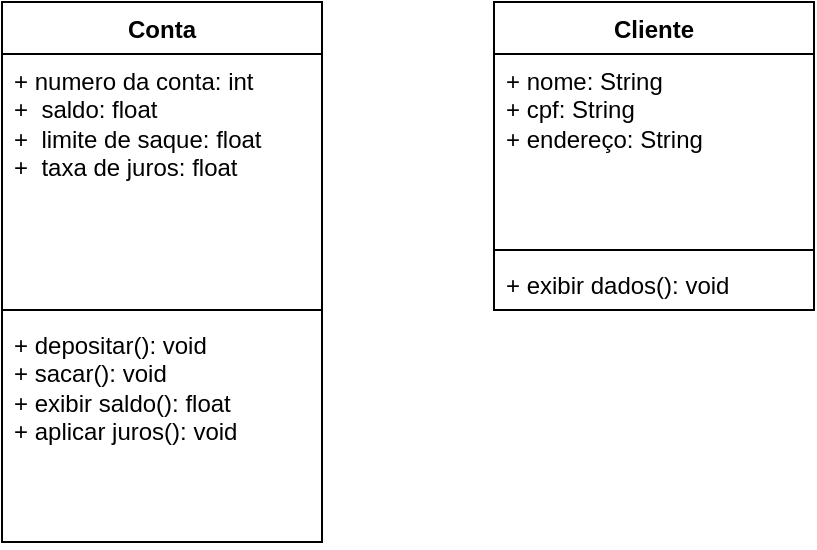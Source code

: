 <mxfile version="26.1.1">
  <diagram name="Página-1" id="za_LLVXm6Xr2lc9qMHMW">
    <mxGraphModel dx="683" dy="371" grid="1" gridSize="10" guides="1" tooltips="1" connect="1" arrows="1" fold="1" page="1" pageScale="1" pageWidth="827" pageHeight="1169" math="0" shadow="0">
      <root>
        <mxCell id="0" />
        <mxCell id="1" parent="0" />
        <mxCell id="pWyuiPE2zaJqKLUdIl2--1" value="Conta" style="swimlane;fontStyle=1;align=center;verticalAlign=top;childLayout=stackLayout;horizontal=1;startSize=26;horizontalStack=0;resizeParent=1;resizeParentMax=0;resizeLast=0;collapsible=1;marginBottom=0;whiteSpace=wrap;html=1;" vertex="1" parent="1">
          <mxGeometry x="334" y="30" width="160" height="270" as="geometry" />
        </mxCell>
        <mxCell id="pWyuiPE2zaJqKLUdIl2--2" value="+ numero da conta: &lt;span data-end=&quot;378&quot; data-start=&quot;371&quot;&gt;int&lt;/span&gt;&lt;div&gt;&lt;span data-end=&quot;378&quot; data-start=&quot;371&quot;&gt;+&amp;nbsp;&amp;nbsp;&lt;/span&gt;&lt;span style=&quot;background-color: transparent; color: light-dark(rgb(0, 0, 0), rgb(255, 255, 255));&quot;&gt;saldo: &lt;/span&gt;&lt;span style=&quot;background-color: transparent; color: light-dark(rgb(0, 0, 0), rgb(255, 255, 255));&quot; data-end=&quot;404&quot; data-start=&quot;395&quot;&gt;float&lt;/span&gt;&lt;/div&gt;&lt;div&gt;&lt;span style=&quot;background-color: transparent; color: light-dark(rgb(0, 0, 0), rgb(255, 255, 255));&quot; data-end=&quot;404&quot; data-start=&quot;395&quot;&gt;+&amp;nbsp;&amp;nbsp;&lt;/span&gt;&lt;span style=&quot;background-color: transparent; color: light-dark(rgb(0, 0, 0), rgb(255, 255, 255));&quot;&gt;limite de saque: &lt;/span&gt;&lt;span style=&quot;background-color: transparent; color: light-dark(rgb(0, 0, 0), rgb(255, 255, 255));&quot; data-end=&quot;669&quot; data-start=&quot;660&quot;&gt;float&lt;/span&gt;&lt;/div&gt;&lt;div&gt;&lt;span style=&quot;background-color: transparent; color: light-dark(rgb(0, 0, 0), rgb(255, 255, 255));&quot; data-end=&quot;669&quot; data-start=&quot;660&quot;&gt;+&amp;nbsp;&amp;nbsp;&lt;/span&gt;&lt;span style=&quot;background-color: transparent; color: light-dark(rgb(0, 0, 0), rgb(255, 255, 255));&quot;&gt;taxa de juros: &lt;/span&gt;&lt;span style=&quot;background-color: transparent; color: light-dark(rgb(0, 0, 0), rgb(255, 255, 255));&quot; data-end=&quot;872&quot; data-start=&quot;863&quot;&gt;float&lt;/span&gt;&lt;/div&gt;" style="text;strokeColor=none;fillColor=none;align=left;verticalAlign=top;spacingLeft=4;spacingRight=4;overflow=hidden;rotatable=0;points=[[0,0.5],[1,0.5]];portConstraint=eastwest;whiteSpace=wrap;html=1;" vertex="1" parent="pWyuiPE2zaJqKLUdIl2--1">
          <mxGeometry y="26" width="160" height="124" as="geometry" />
        </mxCell>
        <mxCell id="pWyuiPE2zaJqKLUdIl2--3" value="" style="line;strokeWidth=1;fillColor=none;align=left;verticalAlign=middle;spacingTop=-1;spacingLeft=3;spacingRight=3;rotatable=0;labelPosition=right;points=[];portConstraint=eastwest;strokeColor=inherit;" vertex="1" parent="pWyuiPE2zaJqKLUdIl2--1">
          <mxGeometry y="150" width="160" height="8" as="geometry" />
        </mxCell>
        <mxCell id="pWyuiPE2zaJqKLUdIl2--4" value="+ depositar(): &lt;span data-end=&quot;497&quot; data-start=&quot;489&quot;&gt;void&lt;/span&gt;&lt;div&gt;&lt;span data-end=&quot;497&quot; data-start=&quot;489&quot;&gt;+&amp;nbsp;&lt;/span&gt;&lt;span style=&quot;background-color: transparent; color: light-dark(rgb(0, 0, 0), rgb(255, 255, 255));&quot;&gt;sacar(): void&lt;/span&gt;&lt;/div&gt;&lt;div&gt;&lt;span style=&quot;background-color: transparent; color: light-dark(rgb(0, 0, 0), rgb(255, 255, 255));&quot; data-end=&quot;536&quot; data-start=&quot;528&quot;&gt;+&amp;nbsp;&lt;/span&gt;&lt;span style=&quot;background-color: transparent; color: light-dark(rgb(0, 0, 0), rgb(255, 255, 255));&quot;&gt;exibir saldo(): &lt;/span&gt;&lt;span style=&quot;background-color: transparent; color: light-dark(rgb(0, 0, 0), rgb(255, 255, 255));&quot; data-end=&quot;571&quot; data-start=&quot;562&quot;&gt;float&amp;nbsp;&lt;/span&gt;&lt;/div&gt;&lt;div&gt;&lt;span style=&quot;background-color: transparent; color: light-dark(rgb(0, 0, 0), rgb(255, 255, 255));&quot; data-end=&quot;571&quot; data-start=&quot;562&quot;&gt;+&amp;nbsp;&lt;/span&gt;&lt;span style=&quot;background-color: transparent; color: light-dark(rgb(0, 0, 0), rgb(255, 255, 255));&quot;&gt;aplicar juros(): &lt;/span&gt;&lt;span style=&quot;background-color: transparent; color: light-dark(rgb(0, 0, 0), rgb(255, 255, 255));&quot; data-end=&quot;927&quot; data-start=&quot;919&quot;&gt;void&lt;/span&gt;&lt;/div&gt;" style="text;strokeColor=none;fillColor=none;align=left;verticalAlign=top;spacingLeft=4;spacingRight=4;overflow=hidden;rotatable=0;points=[[0,0.5],[1,0.5]];portConstraint=eastwest;whiteSpace=wrap;html=1;" vertex="1" parent="pWyuiPE2zaJqKLUdIl2--1">
          <mxGeometry y="158" width="160" height="112" as="geometry" />
        </mxCell>
        <mxCell id="pWyuiPE2zaJqKLUdIl2--5" value="Cliente" style="swimlane;fontStyle=1;align=center;verticalAlign=top;childLayout=stackLayout;horizontal=1;startSize=26;horizontalStack=0;resizeParent=1;resizeParentMax=0;resizeLast=0;collapsible=1;marginBottom=0;whiteSpace=wrap;html=1;" vertex="1" parent="1">
          <mxGeometry x="580" y="30" width="160" height="154" as="geometry" />
        </mxCell>
        <mxCell id="pWyuiPE2zaJqKLUdIl2--6" value="+ nome: &lt;span data-end=&quot;189&quot; data-start=&quot;179&quot;&gt;String&lt;/span&gt;&lt;div&gt;+ cpf: &lt;span data-end=&quot;214&quot; data-start=&quot;204&quot;&gt;String&lt;/span&gt;&lt;/div&gt;&lt;div&gt;&lt;span data-end=&quot;214&quot; data-start=&quot;204&quot;&gt;+&amp;nbsp;&lt;/span&gt;&lt;span style=&quot;background-color: transparent; color: light-dark(rgb(0, 0, 0), rgb(255, 255, 255));&quot;&gt;endereço: &lt;/span&gt;&lt;span style=&quot;background-color: transparent; color: light-dark(rgb(0, 0, 0), rgb(255, 255, 255));&quot; data-end=&quot;244&quot; data-start=&quot;234&quot;&gt;String&lt;/span&gt;&lt;/div&gt;" style="text;strokeColor=none;fillColor=none;align=left;verticalAlign=top;spacingLeft=4;spacingRight=4;overflow=hidden;rotatable=0;points=[[0,0.5],[1,0.5]];portConstraint=eastwest;whiteSpace=wrap;html=1;" vertex="1" parent="pWyuiPE2zaJqKLUdIl2--5">
          <mxGeometry y="26" width="160" height="94" as="geometry" />
        </mxCell>
        <mxCell id="pWyuiPE2zaJqKLUdIl2--7" value="" style="line;strokeWidth=1;fillColor=none;align=left;verticalAlign=middle;spacingTop=-1;spacingLeft=3;spacingRight=3;rotatable=0;labelPosition=right;points=[];portConstraint=eastwest;strokeColor=inherit;" vertex="1" parent="pWyuiPE2zaJqKLUdIl2--5">
          <mxGeometry y="120" width="160" height="8" as="geometry" />
        </mxCell>
        <mxCell id="pWyuiPE2zaJqKLUdIl2--8" value="+ exibir dados(): &lt;span data-end=&quot;298&quot; data-start=&quot;290&quot;&gt;void&lt;/span&gt;" style="text;strokeColor=none;fillColor=none;align=left;verticalAlign=top;spacingLeft=4;spacingRight=4;overflow=hidden;rotatable=0;points=[[0,0.5],[1,0.5]];portConstraint=eastwest;whiteSpace=wrap;html=1;" vertex="1" parent="pWyuiPE2zaJqKLUdIl2--5">
          <mxGeometry y="128" width="160" height="26" as="geometry" />
        </mxCell>
      </root>
    </mxGraphModel>
  </diagram>
</mxfile>
